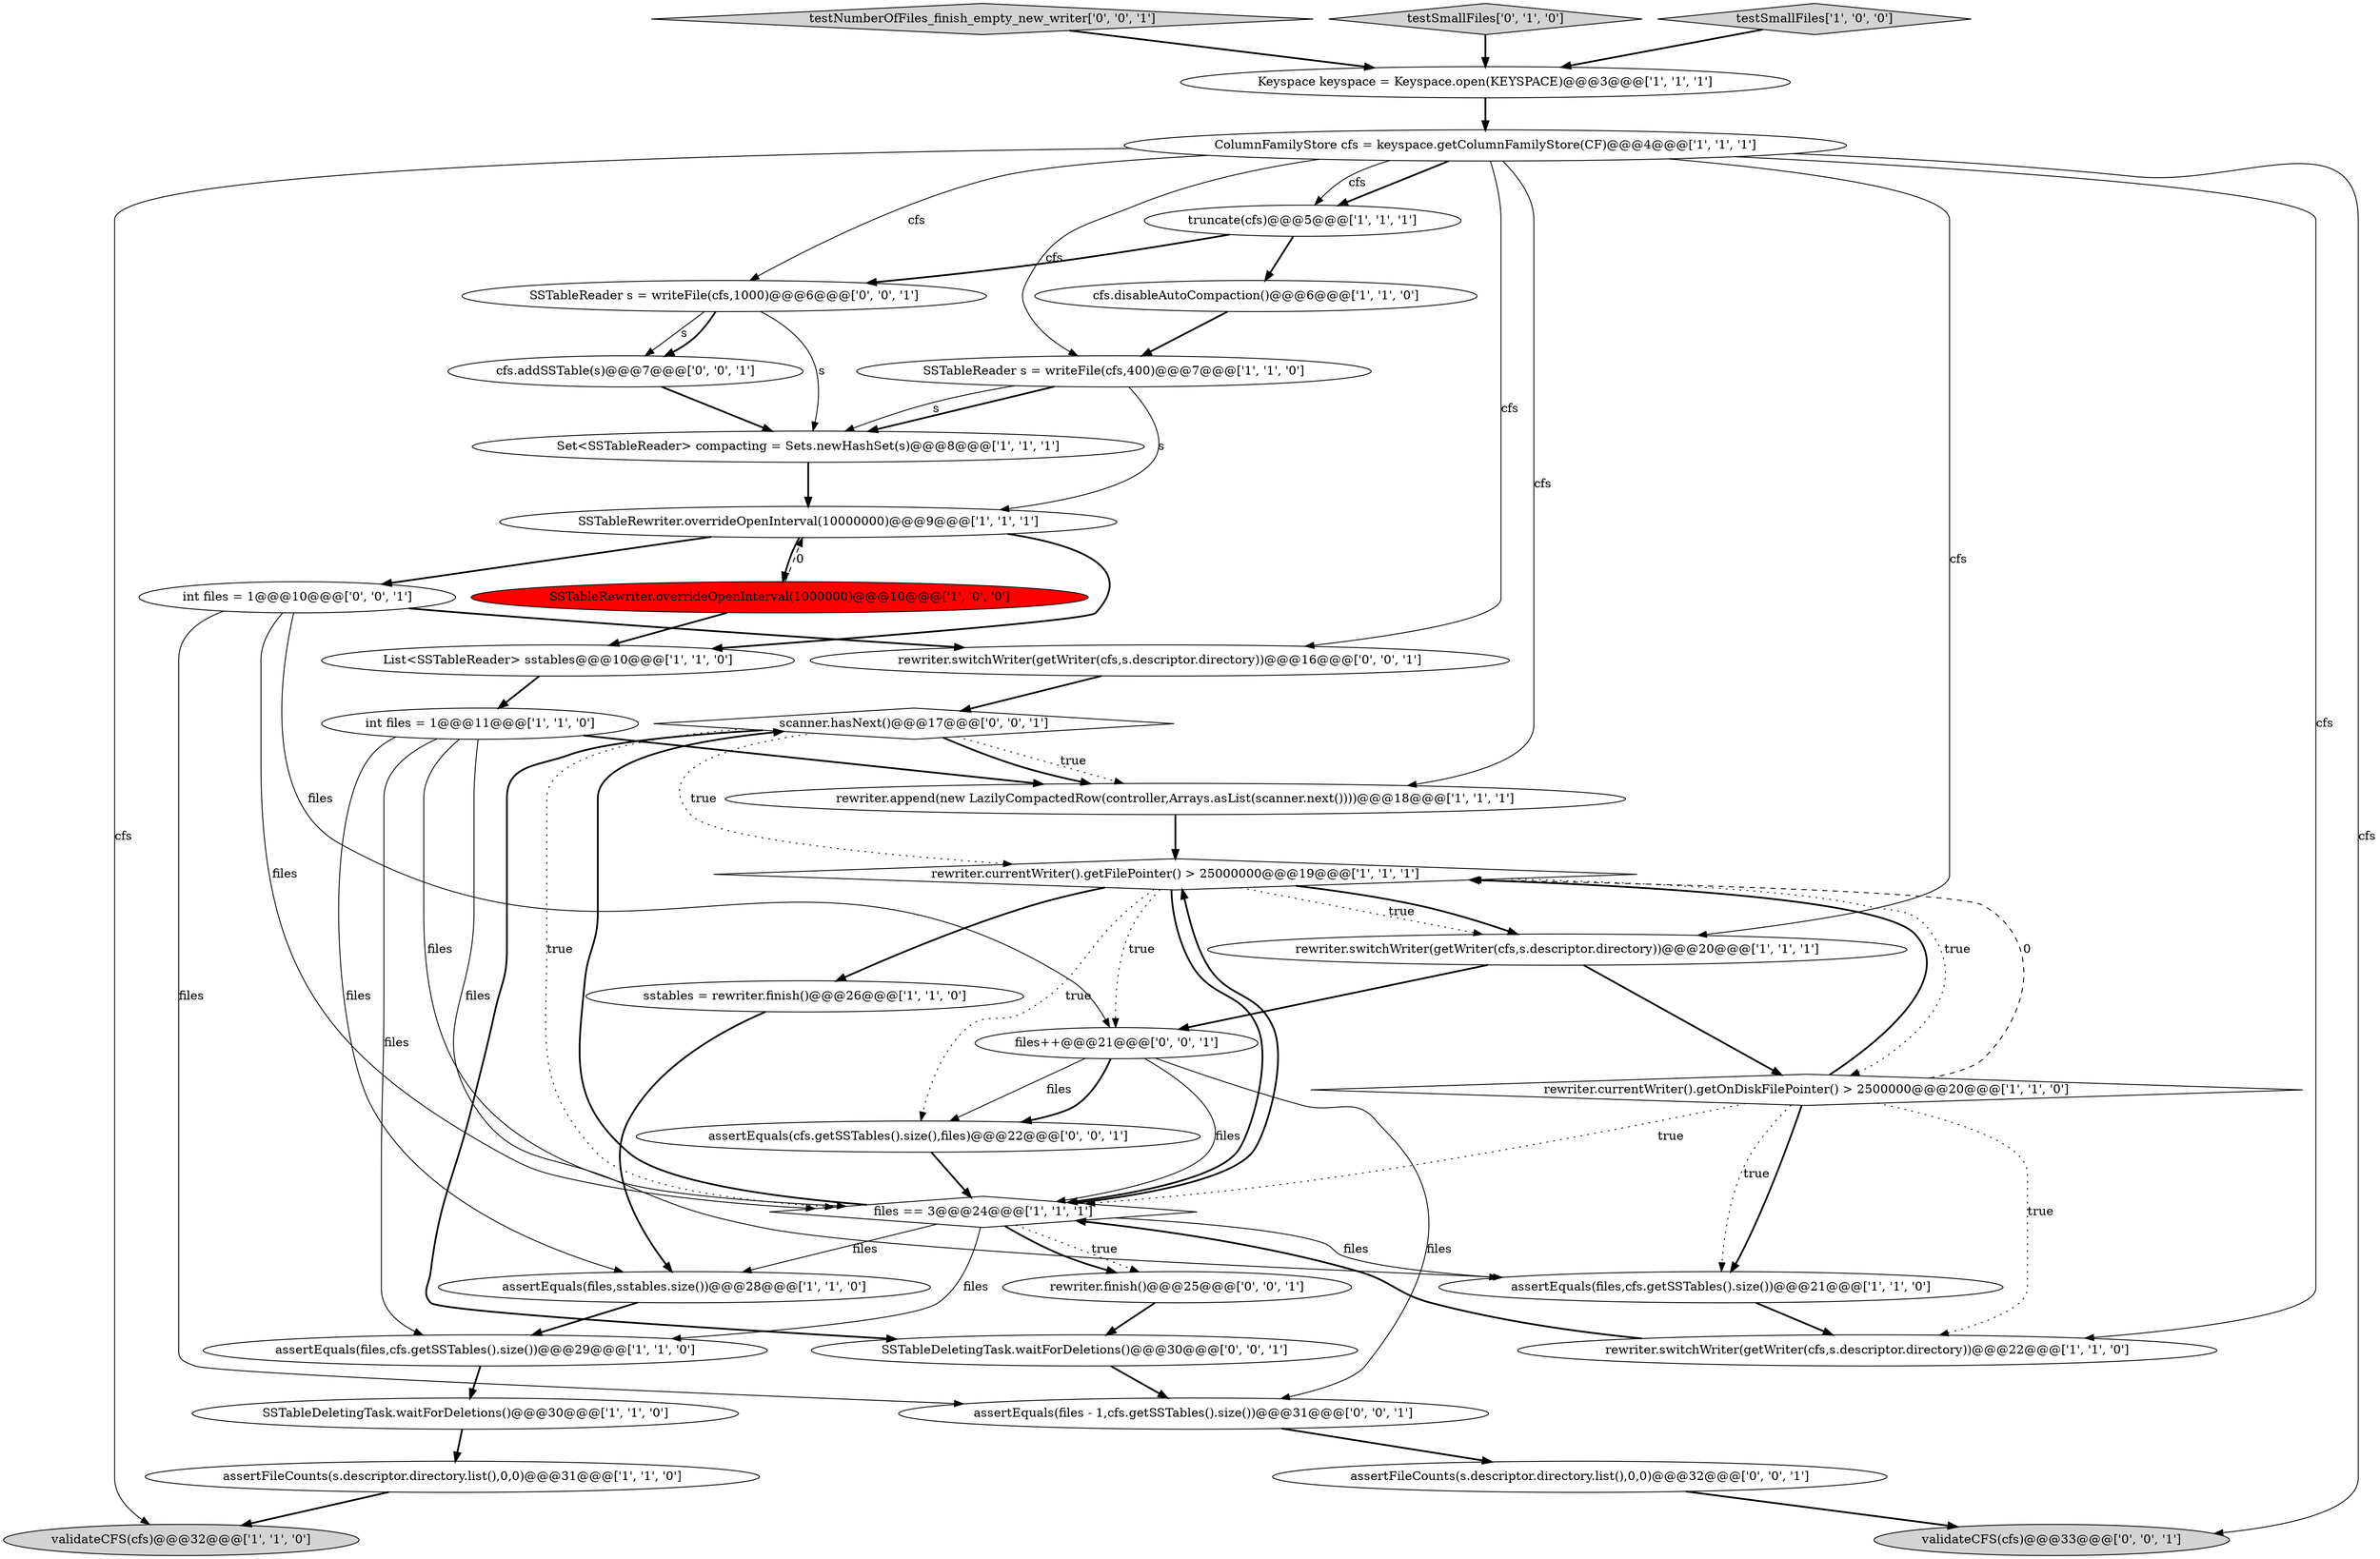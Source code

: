 digraph {
25 [style = filled, label = "scanner.hasNext()@@@17@@@['0', '0', '1']", fillcolor = white, shape = diamond image = "AAA0AAABBB3BBB"];
11 [style = filled, label = "assertEquals(files,cfs.getSSTables().size())@@@29@@@['1', '1', '0']", fillcolor = white, shape = ellipse image = "AAA0AAABBB1BBB"];
21 [style = filled, label = "SSTableReader s = writeFile(cfs,400)@@@7@@@['1', '1', '0']", fillcolor = white, shape = ellipse image = "AAA0AAABBB1BBB"];
32 [style = filled, label = "validateCFS(cfs)@@@33@@@['0', '0', '1']", fillcolor = lightgray, shape = ellipse image = "AAA0AAABBB3BBB"];
14 [style = filled, label = "sstables = rewriter.finish()@@@26@@@['1', '1', '0']", fillcolor = white, shape = ellipse image = "AAA0AAABBB1BBB"];
3 [style = filled, label = "truncate(cfs)@@@5@@@['1', '1', '1']", fillcolor = white, shape = ellipse image = "AAA0AAABBB1BBB"];
34 [style = filled, label = "files++@@@21@@@['0', '0', '1']", fillcolor = white, shape = ellipse image = "AAA0AAABBB3BBB"];
4 [style = filled, label = "validateCFS(cfs)@@@32@@@['1', '1', '0']", fillcolor = lightgray, shape = ellipse image = "AAA0AAABBB1BBB"];
6 [style = filled, label = "SSTableRewriter.overrideOpenInterval(1000000)@@@10@@@['1', '0', '0']", fillcolor = red, shape = ellipse image = "AAA1AAABBB1BBB"];
8 [style = filled, label = "rewriter.append(new LazilyCompactedRow(controller,Arrays.asList(scanner.next())))@@@18@@@['1', '1', '1']", fillcolor = white, shape = ellipse image = "AAA0AAABBB1BBB"];
10 [style = filled, label = "files == 3@@@24@@@['1', '1', '1']", fillcolor = white, shape = diamond image = "AAA0AAABBB1BBB"];
1 [style = filled, label = "rewriter.switchWriter(getWriter(cfs,s.descriptor.directory))@@@20@@@['1', '1', '1']", fillcolor = white, shape = ellipse image = "AAA0AAABBB1BBB"];
37 [style = filled, label = "assertEquals(cfs.getSSTables().size(),files)@@@22@@@['0', '0', '1']", fillcolor = white, shape = ellipse image = "AAA0AAABBB3BBB"];
33 [style = filled, label = "rewriter.switchWriter(getWriter(cfs,s.descriptor.directory))@@@16@@@['0', '0', '1']", fillcolor = white, shape = ellipse image = "AAA0AAABBB3BBB"];
35 [style = filled, label = "assertFileCounts(s.descriptor.directory.list(),0,0)@@@32@@@['0', '0', '1']", fillcolor = white, shape = ellipse image = "AAA0AAABBB3BBB"];
17 [style = filled, label = "rewriter.currentWriter().getFilePointer() > 25000000@@@19@@@['1', '1', '1']", fillcolor = white, shape = diamond image = "AAA0AAABBB1BBB"];
30 [style = filled, label = "assertEquals(files - 1,cfs.getSSTables().size())@@@31@@@['0', '0', '1']", fillcolor = white, shape = ellipse image = "AAA0AAABBB3BBB"];
15 [style = filled, label = "SSTableDeletingTask.waitForDeletions()@@@30@@@['1', '1', '0']", fillcolor = white, shape = ellipse image = "AAA0AAABBB1BBB"];
29 [style = filled, label = "testNumberOfFiles_finish_empty_new_writer['0', '0', '1']", fillcolor = lightgray, shape = diamond image = "AAA0AAABBB3BBB"];
2 [style = filled, label = "assertEquals(files,sstables.size())@@@28@@@['1', '1', '0']", fillcolor = white, shape = ellipse image = "AAA0AAABBB1BBB"];
12 [style = filled, label = "assertFileCounts(s.descriptor.directory.list(),0,0)@@@31@@@['1', '1', '0']", fillcolor = white, shape = ellipse image = "AAA0AAABBB1BBB"];
27 [style = filled, label = "int files = 1@@@10@@@['0', '0', '1']", fillcolor = white, shape = ellipse image = "AAA0AAABBB3BBB"];
31 [style = filled, label = "SSTableReader s = writeFile(cfs,1000)@@@6@@@['0', '0', '1']", fillcolor = white, shape = ellipse image = "AAA0AAABBB3BBB"];
24 [style = filled, label = "testSmallFiles['0', '1', '0']", fillcolor = lightgray, shape = diamond image = "AAA0AAABBB2BBB"];
16 [style = filled, label = "SSTableRewriter.overrideOpenInterval(10000000)@@@9@@@['1', '1', '1']", fillcolor = white, shape = ellipse image = "AAA0AAABBB1BBB"];
5 [style = filled, label = "cfs.disableAutoCompaction()@@@6@@@['1', '1', '0']", fillcolor = white, shape = ellipse image = "AAA0AAABBB1BBB"];
23 [style = filled, label = "List<SSTableReader> sstables@@@10@@@['1', '1', '0']", fillcolor = white, shape = ellipse image = "AAA0AAABBB1BBB"];
28 [style = filled, label = "rewriter.finish()@@@25@@@['0', '0', '1']", fillcolor = white, shape = ellipse image = "AAA0AAABBB3BBB"];
13 [style = filled, label = "assertEquals(files,cfs.getSSTables().size())@@@21@@@['1', '1', '0']", fillcolor = white, shape = ellipse image = "AAA0AAABBB1BBB"];
19 [style = filled, label = "rewriter.currentWriter().getOnDiskFilePointer() > 2500000@@@20@@@['1', '1', '0']", fillcolor = white, shape = diamond image = "AAA0AAABBB1BBB"];
26 [style = filled, label = "SSTableDeletingTask.waitForDeletions()@@@30@@@['0', '0', '1']", fillcolor = white, shape = ellipse image = "AAA0AAABBB3BBB"];
36 [style = filled, label = "cfs.addSSTable(s)@@@7@@@['0', '0', '1']", fillcolor = white, shape = ellipse image = "AAA0AAABBB3BBB"];
20 [style = filled, label = "testSmallFiles['1', '0', '0']", fillcolor = lightgray, shape = diamond image = "AAA0AAABBB1BBB"];
7 [style = filled, label = "ColumnFamilyStore cfs = keyspace.getColumnFamilyStore(CF)@@@4@@@['1', '1', '1']", fillcolor = white, shape = ellipse image = "AAA0AAABBB1BBB"];
22 [style = filled, label = "rewriter.switchWriter(getWriter(cfs,s.descriptor.directory))@@@22@@@['1', '1', '0']", fillcolor = white, shape = ellipse image = "AAA0AAABBB1BBB"];
18 [style = filled, label = "int files = 1@@@11@@@['1', '1', '0']", fillcolor = white, shape = ellipse image = "AAA0AAABBB1BBB"];
9 [style = filled, label = "Set<SSTableReader> compacting = Sets.newHashSet(s)@@@8@@@['1', '1', '1']", fillcolor = white, shape = ellipse image = "AAA0AAABBB1BBB"];
0 [style = filled, label = "Keyspace keyspace = Keyspace.open(KEYSPACE)@@@3@@@['1', '1', '1']", fillcolor = white, shape = ellipse image = "AAA0AAABBB1BBB"];
19->10 [style = dotted, label="true"];
17->1 [style = dotted, label="true"];
20->0 [style = bold, label=""];
29->0 [style = bold, label=""];
10->17 [style = bold, label=""];
9->16 [style = bold, label=""];
7->8 [style = solid, label="cfs"];
31->9 [style = solid, label="s"];
3->5 [style = bold, label=""];
33->25 [style = bold, label=""];
17->14 [style = bold, label=""];
7->4 [style = solid, label="cfs"];
17->34 [style = dotted, label="true"];
13->22 [style = bold, label=""];
27->33 [style = bold, label=""];
27->34 [style = solid, label="files"];
34->10 [style = solid, label="files"];
36->9 [style = bold, label=""];
24->0 [style = bold, label=""];
16->6 [style = bold, label=""];
7->32 [style = solid, label="cfs"];
18->10 [style = solid, label="files"];
34->37 [style = solid, label="files"];
21->16 [style = solid, label="s"];
0->7 [style = bold, label=""];
8->17 [style = bold, label=""];
5->21 [style = bold, label=""];
7->33 [style = solid, label="cfs"];
21->9 [style = bold, label=""];
6->16 [style = dashed, label="0"];
18->2 [style = solid, label="files"];
7->21 [style = solid, label="cfs"];
19->13 [style = bold, label=""];
10->25 [style = bold, label=""];
25->26 [style = bold, label=""];
19->22 [style = dotted, label="true"];
7->1 [style = solid, label="cfs"];
19->17 [style = dashed, label="0"];
15->12 [style = bold, label=""];
25->10 [style = dotted, label="true"];
1->19 [style = bold, label=""];
34->30 [style = solid, label="files"];
25->8 [style = dotted, label="true"];
17->10 [style = bold, label=""];
17->1 [style = bold, label=""];
16->27 [style = bold, label=""];
31->36 [style = solid, label="s"];
10->28 [style = dotted, label="true"];
37->10 [style = bold, label=""];
6->23 [style = bold, label=""];
35->32 [style = bold, label=""];
31->36 [style = bold, label=""];
28->26 [style = bold, label=""];
19->17 [style = bold, label=""];
16->23 [style = bold, label=""];
18->13 [style = solid, label="files"];
27->10 [style = solid, label="files"];
1->34 [style = bold, label=""];
30->35 [style = bold, label=""];
27->30 [style = solid, label="files"];
10->11 [style = solid, label="files"];
17->19 [style = dotted, label="true"];
22->10 [style = bold, label=""];
7->22 [style = solid, label="cfs"];
7->31 [style = solid, label="cfs"];
14->2 [style = bold, label=""];
18->8 [style = bold, label=""];
17->37 [style = dotted, label="true"];
10->2 [style = solid, label="files"];
23->18 [style = bold, label=""];
2->11 [style = bold, label=""];
10->28 [style = bold, label=""];
3->31 [style = bold, label=""];
7->3 [style = solid, label="cfs"];
21->9 [style = solid, label="s"];
10->13 [style = solid, label="files"];
19->13 [style = dotted, label="true"];
7->3 [style = bold, label=""];
11->15 [style = bold, label=""];
26->30 [style = bold, label=""];
12->4 [style = bold, label=""];
34->37 [style = bold, label=""];
25->17 [style = dotted, label="true"];
25->8 [style = bold, label=""];
18->11 [style = solid, label="files"];
}
